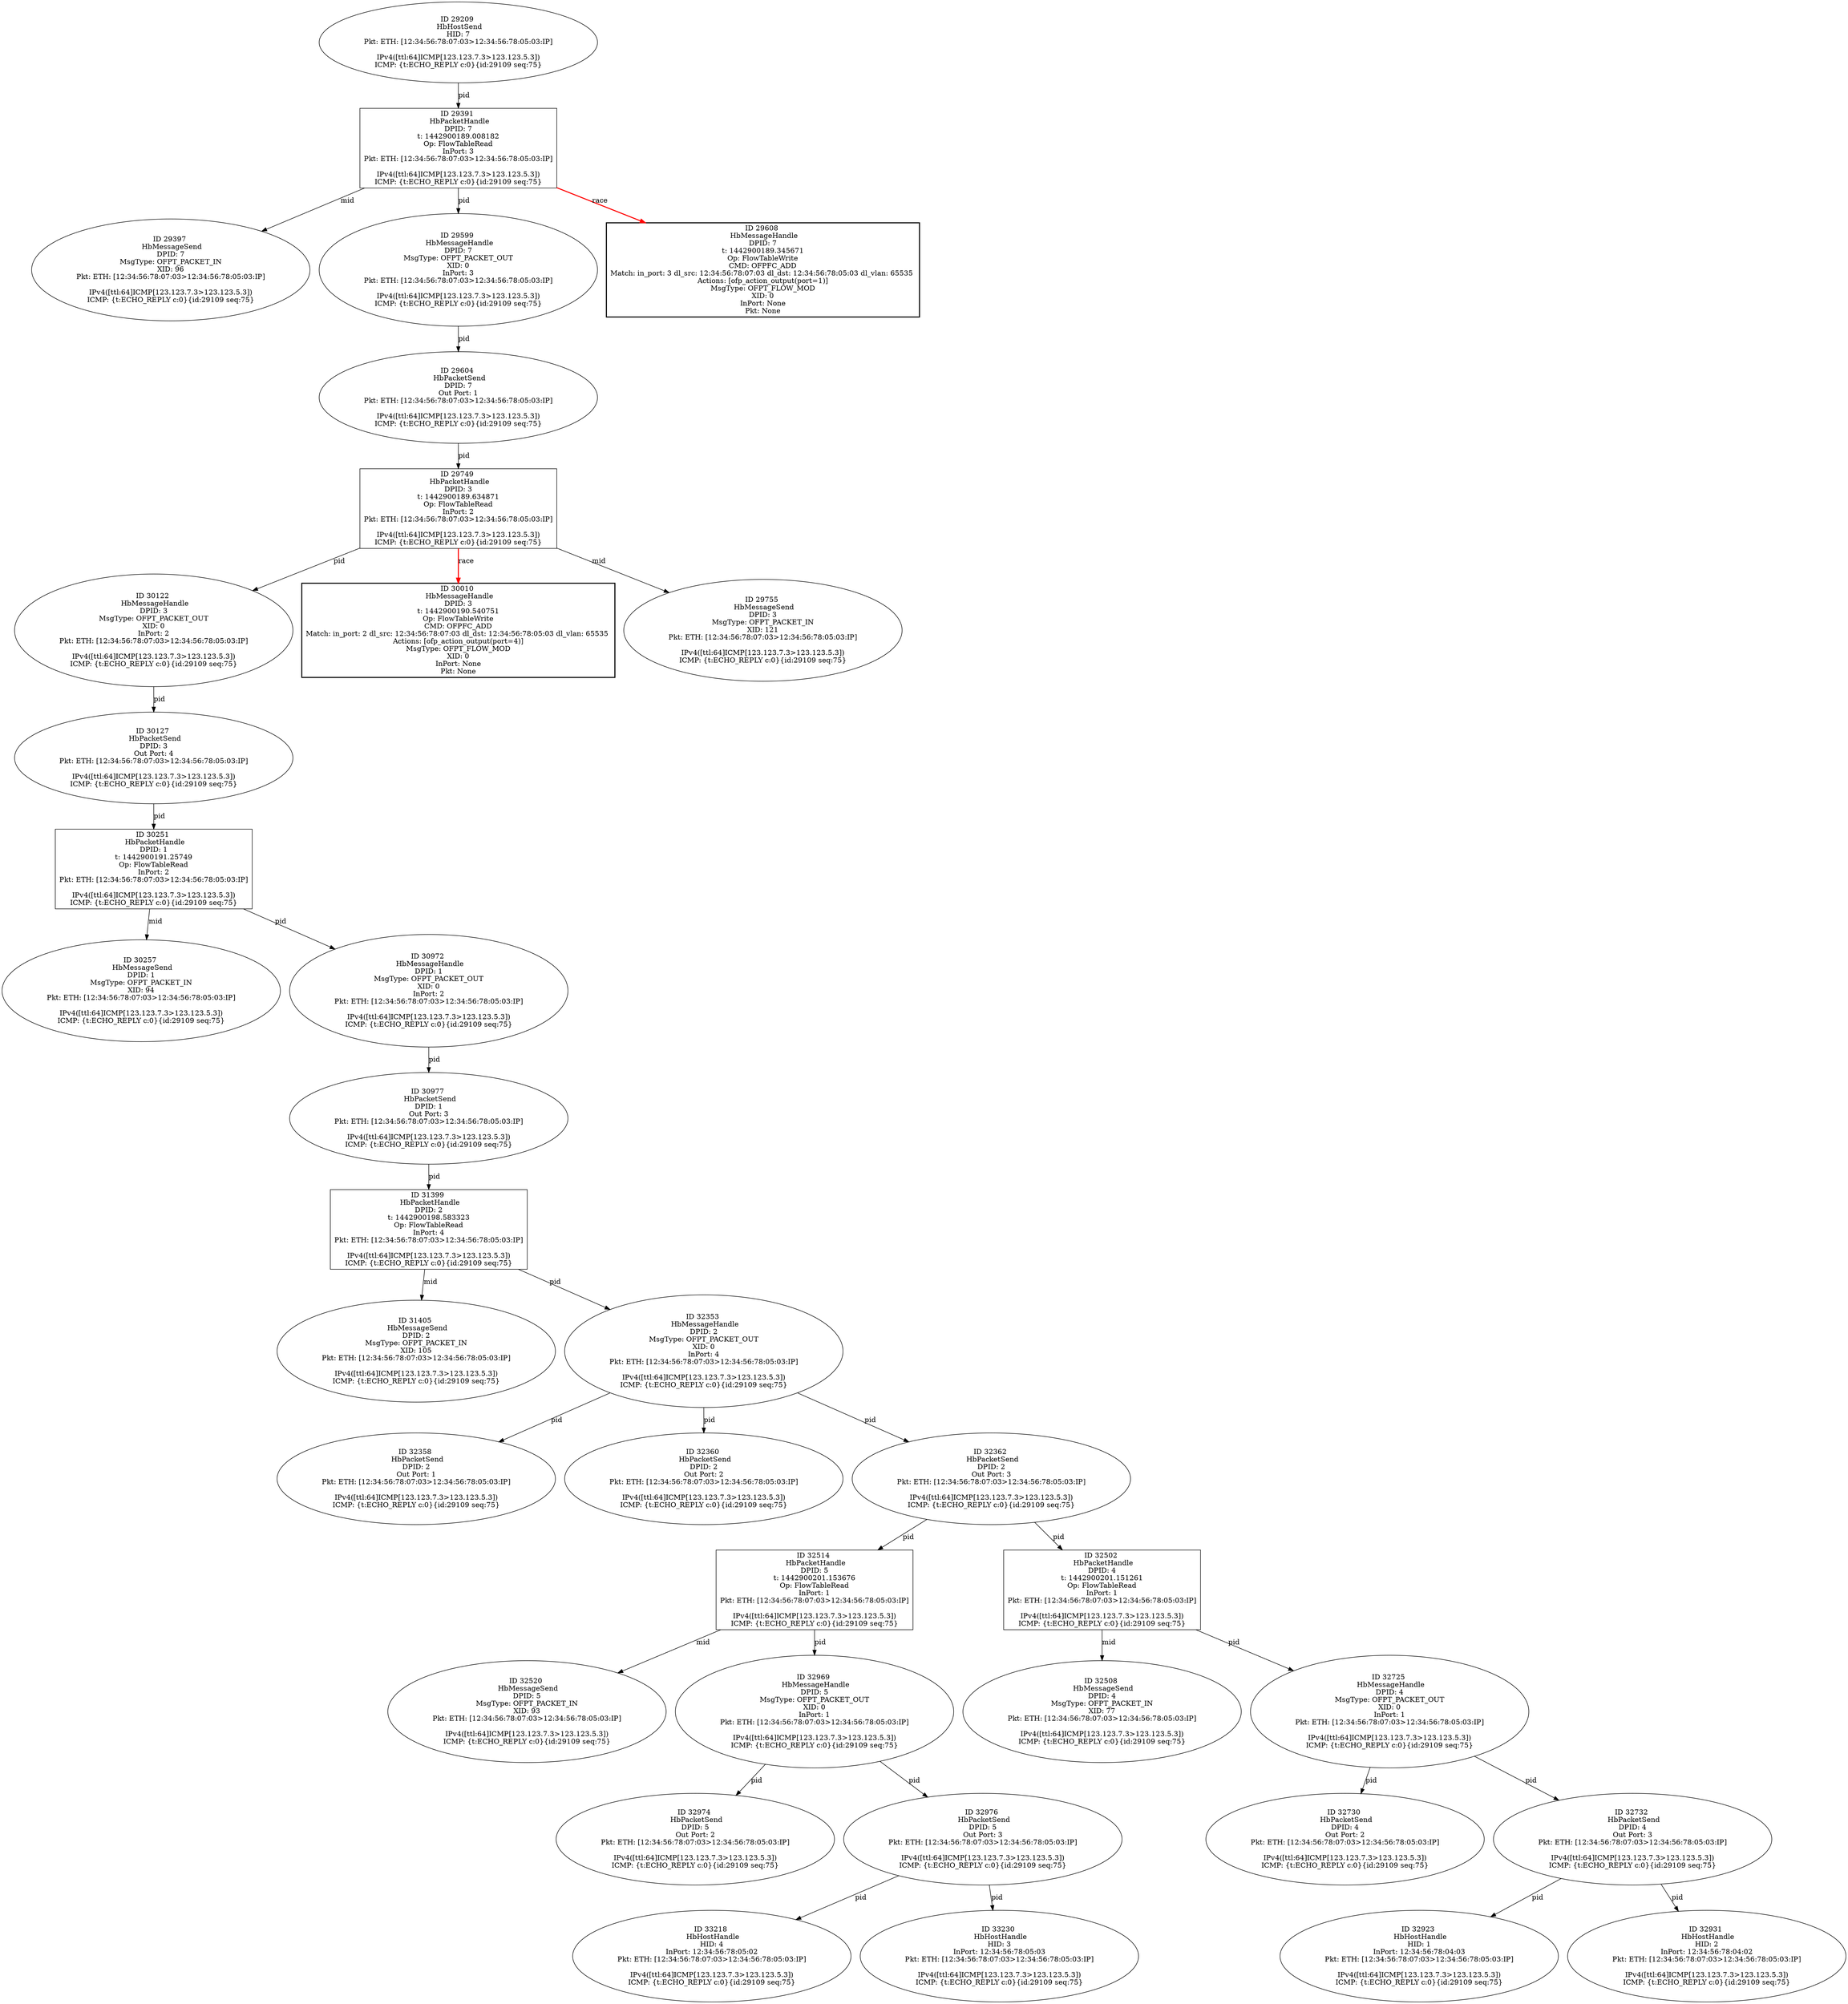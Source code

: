 strict digraph G {
30977 [shape=oval, event=<hb_events.HbPacketSend object at 0x10e79b8d0>, label="ID 30977 
 HbPacketSend
DPID: 1
Out Port: 3
Pkt: ETH: [12:34:56:78:07:03>12:34:56:78:05:03:IP]

IPv4([ttl:64]ICMP[123.123.7.3>123.123.5.3])
ICMP: {t:ECHO_REPLY c:0}{id:29109 seq:75}"];
32514 [shape=box, event=<hb_events.HbPacketHandle object at 0x10eb4ad90>, label="ID 32514 
 HbPacketHandle
DPID: 5
t: 1442900201.153676
Op: FlowTableRead
InPort: 1
Pkt: ETH: [12:34:56:78:07:03>12:34:56:78:05:03:IP]

IPv4([ttl:64]ICMP[123.123.7.3>123.123.5.3])
ICMP: {t:ECHO_REPLY c:0}{id:29109 seq:75}"];
32520 [shape=oval, event=<hb_events.HbMessageSend object at 0x10eb54510>, label="ID 32520 
 HbMessageSend
DPID: 5
MsgType: OFPT_PACKET_IN
XID: 93
Pkt: ETH: [12:34:56:78:07:03>12:34:56:78:05:03:IP]

IPv4([ttl:64]ICMP[123.123.7.3>123.123.5.3])
ICMP: {t:ECHO_REPLY c:0}{id:29109 seq:75}"];
29397 [shape=oval, event=<hb_events.HbMessageSend object at 0x10dfdd890>, label="ID 29397 
 HbMessageSend
DPID: 7
MsgType: OFPT_PACKET_IN
XID: 96
Pkt: ETH: [12:34:56:78:07:03>12:34:56:78:05:03:IP]

IPv4([ttl:64]ICMP[123.123.7.3>123.123.5.3])
ICMP: {t:ECHO_REPLY c:0}{id:29109 seq:75}"];
29209 [shape=oval, event=<hb_events.HbHostSend object at 0x10df2a450>, label="ID 29209 
 HbHostSend
HID: 7
Pkt: ETH: [12:34:56:78:07:03>12:34:56:78:05:03:IP]

IPv4([ttl:64]ICMP[123.123.7.3>123.123.5.3])
ICMP: {t:ECHO_REPLY c:0}{id:29109 seq:75}"];
32923 [shape=oval, event=<hb_events.HbHostHandle object at 0x10ebdfc50>, label="ID 32923 
 HbHostHandle
HID: 1
InPort: 12:34:56:78:04:03
Pkt: ETH: [12:34:56:78:07:03>12:34:56:78:05:03:IP]

IPv4([ttl:64]ICMP[123.123.7.3>123.123.5.3])
ICMP: {t:ECHO_REPLY c:0}{id:29109 seq:75}"];
29599 [shape=oval, event=<hb_events.HbMessageHandle object at 0x10e096510>, label="ID 29599 
 HbMessageHandle
DPID: 7
MsgType: OFPT_PACKET_OUT
XID: 0
InPort: 3
Pkt: ETH: [12:34:56:78:07:03>12:34:56:78:05:03:IP]

IPv4([ttl:64]ICMP[123.123.7.3>123.123.5.3])
ICMP: {t:ECHO_REPLY c:0}{id:29109 seq:75}"];
32931 [shape=oval, event=<hb_events.HbHostHandle object at 0x10ebe4350>, label="ID 32931 
 HbHostHandle
HID: 2
InPort: 12:34:56:78:04:02
Pkt: ETH: [12:34:56:78:07:03>12:34:56:78:05:03:IP]

IPv4([ttl:64]ICMP[123.123.7.3>123.123.5.3])
ICMP: {t:ECHO_REPLY c:0}{id:29109 seq:75}"];
29604 [shape=oval, event=<hb_events.HbPacketSend object at 0x10e094e90>, label="ID 29604 
 HbPacketSend
DPID: 7
Out Port: 1
Pkt: ETH: [12:34:56:78:07:03>12:34:56:78:05:03:IP]

IPv4([ttl:64]ICMP[123.123.7.3>123.123.5.3])
ICMP: {t:ECHO_REPLY c:0}{id:29109 seq:75}"];
31399 [shape=box, event=<hb_events.HbPacketHandle object at 0x10e912bd0>, label="ID 31399 
 HbPacketHandle
DPID: 2
t: 1442900198.583323
Op: FlowTableRead
InPort: 4
Pkt: ETH: [12:34:56:78:07:03>12:34:56:78:05:03:IP]

IPv4([ttl:64]ICMP[123.123.7.3>123.123.5.3])
ICMP: {t:ECHO_REPLY c:0}{id:29109 seq:75}"];
29608 [shape=box, style=bold, event=<hb_events.HbMessageHandle object at 0x10e07f2d0>, label="ID 29608 
 HbMessageHandle
DPID: 7
t: 1442900189.345671
Op: FlowTableWrite
CMD: OFPFC_ADD
Match: in_port: 3 dl_src: 12:34:56:78:07:03 dl_dst: 12:34:56:78:05:03 dl_vlan: 65535 
Actions: [ofp_action_output(port=1)]
MsgType: OFPT_FLOW_MOD
XID: 0
InPort: None
Pkt: None"];
30122 [shape=oval, event=<hb_events.HbMessageHandle object at 0x10e31a750>, label="ID 30122 
 HbMessageHandle
DPID: 3
MsgType: OFPT_PACKET_OUT
XID: 0
InPort: 2
Pkt: ETH: [12:34:56:78:07:03>12:34:56:78:05:03:IP]

IPv4([ttl:64]ICMP[123.123.7.3>123.123.5.3])
ICMP: {t:ECHO_REPLY c:0}{id:29109 seq:75}"];
30251 [shape=box, event=<hb_events.HbPacketHandle object at 0x10e3a6f10>, label="ID 30251 
 HbPacketHandle
DPID: 1
t: 1442900191.25749
Op: FlowTableRead
InPort: 2
Pkt: ETH: [12:34:56:78:07:03>12:34:56:78:05:03:IP]

IPv4([ttl:64]ICMP[123.123.7.3>123.123.5.3])
ICMP: {t:ECHO_REPLY c:0}{id:29109 seq:75}"];
31405 [shape=oval, event=<hb_events.HbMessageSend object at 0x10e9193d0>, label="ID 31405 
 HbMessageSend
DPID: 2
MsgType: OFPT_PACKET_IN
XID: 105
Pkt: ETH: [12:34:56:78:07:03>12:34:56:78:05:03:IP]

IPv4([ttl:64]ICMP[123.123.7.3>123.123.5.3])
ICMP: {t:ECHO_REPLY c:0}{id:29109 seq:75}"];
30127 [shape=oval, event=<hb_events.HbPacketSend object at 0x10e31acd0>, label="ID 30127 
 HbPacketSend
DPID: 3
Out Port: 4
Pkt: ETH: [12:34:56:78:07:03>12:34:56:78:05:03:IP]

IPv4([ttl:64]ICMP[123.123.7.3>123.123.5.3])
ICMP: {t:ECHO_REPLY c:0}{id:29109 seq:75}"];
30257 [shape=oval, event=<hb_events.HbMessageSend object at 0x10e3f1b90>, label="ID 30257 
 HbMessageSend
DPID: 1
MsgType: OFPT_PACKET_IN
XID: 94
Pkt: ETH: [12:34:56:78:07:03>12:34:56:78:05:03:IP]

IPv4([ttl:64]ICMP[123.123.7.3>123.123.5.3])
ICMP: {t:ECHO_REPLY c:0}{id:29109 seq:75}"];
29749 [shape=box, event=<hb_events.HbPacketHandle object at 0x10e143910>, label="ID 29749 
 HbPacketHandle
DPID: 3
t: 1442900189.634871
Op: FlowTableRead
InPort: 2
Pkt: ETH: [12:34:56:78:07:03>12:34:56:78:05:03:IP]

IPv4([ttl:64]ICMP[123.123.7.3>123.123.5.3])
ICMP: {t:ECHO_REPLY c:0}{id:29109 seq:75}"];
30010 [shape=box, style=bold, event=<hb_events.HbMessageHandle object at 0x10e271050>, label="ID 30010 
 HbMessageHandle
DPID: 3
t: 1442900190.540751
Op: FlowTableWrite
CMD: OFPFC_ADD
Match: in_port: 2 dl_src: 12:34:56:78:07:03 dl_dst: 12:34:56:78:05:03 dl_vlan: 65535 
Actions: [ofp_action_output(port=4)]
MsgType: OFPT_FLOW_MOD
XID: 0
InPort: None
Pkt: None"];
29755 [shape=oval, event=<hb_events.HbMessageSend object at 0x10e150790>, label="ID 29755 
 HbMessageSend
DPID: 3
MsgType: OFPT_PACKET_IN
XID: 121
Pkt: ETH: [12:34:56:78:07:03>12:34:56:78:05:03:IP]

IPv4([ttl:64]ICMP[123.123.7.3>123.123.5.3])
ICMP: {t:ECHO_REPLY c:0}{id:29109 seq:75}"];
33218 [shape=oval, event=<hb_events.HbHostHandle object at 0x10ec58190>, label="ID 33218 
 HbHostHandle
HID: 4
InPort: 12:34:56:78:05:02
Pkt: ETH: [12:34:56:78:07:03>12:34:56:78:05:03:IP]

IPv4([ttl:64]ICMP[123.123.7.3>123.123.5.3])
ICMP: {t:ECHO_REPLY c:0}{id:29109 seq:75}"];
32969 [shape=oval, event=<hb_events.HbMessageHandle object at 0x10ebf9190>, label="ID 32969 
 HbMessageHandle
DPID: 5
MsgType: OFPT_PACKET_OUT
XID: 0
InPort: 1
Pkt: ETH: [12:34:56:78:07:03>12:34:56:78:05:03:IP]

IPv4([ttl:64]ICMP[123.123.7.3>123.123.5.3])
ICMP: {t:ECHO_REPLY c:0}{id:29109 seq:75}"];
32974 [shape=oval, event=<hb_events.HbPacketSend object at 0x10ebf9690>, label="ID 32974 
 HbPacketSend
DPID: 5
Out Port: 2
Pkt: ETH: [12:34:56:78:07:03>12:34:56:78:05:03:IP]

IPv4([ttl:64]ICMP[123.123.7.3>123.123.5.3])
ICMP: {t:ECHO_REPLY c:0}{id:29109 seq:75}"];
29391 [shape=box, event=<hb_events.HbPacketHandle object at 0x10dfdd090>, label="ID 29391 
 HbPacketHandle
DPID: 7
t: 1442900189.008182
Op: FlowTableRead
InPort: 3
Pkt: ETH: [12:34:56:78:07:03>12:34:56:78:05:03:IP]

IPv4([ttl:64]ICMP[123.123.7.3>123.123.5.3])
ICMP: {t:ECHO_REPLY c:0}{id:29109 seq:75}"];
32976 [shape=oval, event=<hb_events.HbPacketSend object at 0x10ebf98d0>, label="ID 32976 
 HbPacketSend
DPID: 5
Out Port: 3
Pkt: ETH: [12:34:56:78:07:03>12:34:56:78:05:03:IP]

IPv4([ttl:64]ICMP[123.123.7.3>123.123.5.3])
ICMP: {t:ECHO_REPLY c:0}{id:29109 seq:75}"];
33230 [shape=oval, event=<hb_events.HbHostHandle object at 0x10ec58b50>, label="ID 33230 
 HbHostHandle
HID: 3
InPort: 12:34:56:78:05:03
Pkt: ETH: [12:34:56:78:07:03>12:34:56:78:05:03:IP]

IPv4([ttl:64]ICMP[123.123.7.3>123.123.5.3])
ICMP: {t:ECHO_REPLY c:0}{id:29109 seq:75}"];
32730 [shape=oval, event=<hb_events.HbPacketSend object at 0x10eb992d0>, label="ID 32730 
 HbPacketSend
DPID: 4
Out Port: 2
Pkt: ETH: [12:34:56:78:07:03>12:34:56:78:05:03:IP]

IPv4([ttl:64]ICMP[123.123.7.3>123.123.5.3])
ICMP: {t:ECHO_REPLY c:0}{id:29109 seq:75}"];
32732 [shape=oval, event=<hb_events.HbPacketSend object at 0x10eb99510>, label="ID 32732 
 HbPacketSend
DPID: 4
Out Port: 3
Pkt: ETH: [12:34:56:78:07:03>12:34:56:78:05:03:IP]

IPv4([ttl:64]ICMP[123.123.7.3>123.123.5.3])
ICMP: {t:ECHO_REPLY c:0}{id:29109 seq:75}"];
32353 [shape=oval, event=<hb_events.HbMessageHandle object at 0x10eb1a350>, label="ID 32353 
 HbMessageHandle
DPID: 2
MsgType: OFPT_PACKET_OUT
XID: 0
InPort: 4
Pkt: ETH: [12:34:56:78:07:03>12:34:56:78:05:03:IP]

IPv4([ttl:64]ICMP[123.123.7.3>123.123.5.3])
ICMP: {t:ECHO_REPLY c:0}{id:29109 seq:75}"];
32358 [shape=oval, event=<hb_events.HbPacketSend object at 0x10eb20150>, label="ID 32358 
 HbPacketSend
DPID: 2
Out Port: 1
Pkt: ETH: [12:34:56:78:07:03>12:34:56:78:05:03:IP]

IPv4([ttl:64]ICMP[123.123.7.3>123.123.5.3])
ICMP: {t:ECHO_REPLY c:0}{id:29109 seq:75}"];
32360 [shape=oval, event=<hb_events.HbPacketSend object at 0x10eb20b90>, label="ID 32360 
 HbPacketSend
DPID: 2
Out Port: 2
Pkt: ETH: [12:34:56:78:07:03>12:34:56:78:05:03:IP]

IPv4([ttl:64]ICMP[123.123.7.3>123.123.5.3])
ICMP: {t:ECHO_REPLY c:0}{id:29109 seq:75}"];
32508 [shape=oval, event=<hb_events.HbMessageSend object at 0x10eb4ab10>, label="ID 32508 
 HbMessageSend
DPID: 4
MsgType: OFPT_PACKET_IN
XID: 77
Pkt: ETH: [12:34:56:78:07:03>12:34:56:78:05:03:IP]

IPv4([ttl:64]ICMP[123.123.7.3>123.123.5.3])
ICMP: {t:ECHO_REPLY c:0}{id:29109 seq:75}"];
32362 [shape=oval, event=<hb_events.HbPacketSend object at 0x10eb20dd0>, label="ID 32362 
 HbPacketSend
DPID: 2
Out Port: 3
Pkt: ETH: [12:34:56:78:07:03>12:34:56:78:05:03:IP]

IPv4([ttl:64]ICMP[123.123.7.3>123.123.5.3])
ICMP: {t:ECHO_REPLY c:0}{id:29109 seq:75}"];
32502 [shape=box, event=<hb_events.HbPacketHandle object at 0x10eb4a3d0>, label="ID 32502 
 HbPacketHandle
DPID: 4
t: 1442900201.151261
Op: FlowTableRead
InPort: 1
Pkt: ETH: [12:34:56:78:07:03>12:34:56:78:05:03:IP]

IPv4([ttl:64]ICMP[123.123.7.3>123.123.5.3])
ICMP: {t:ECHO_REPLY c:0}{id:29109 seq:75}"];
30972 [shape=oval, event=<hb_events.HbMessageHandle object at 0x10e79b210>, label="ID 30972 
 HbMessageHandle
DPID: 1
MsgType: OFPT_PACKET_OUT
XID: 0
InPort: 2
Pkt: ETH: [12:34:56:78:07:03>12:34:56:78:05:03:IP]

IPv4([ttl:64]ICMP[123.123.7.3>123.123.5.3])
ICMP: {t:ECHO_REPLY c:0}{id:29109 seq:75}"];
32725 [shape=oval, event=<hb_events.HbMessageHandle object at 0x10eb93d90>, label="ID 32725 
 HbMessageHandle
DPID: 4
MsgType: OFPT_PACKET_OUT
XID: 0
InPort: 1
Pkt: ETH: [12:34:56:78:07:03>12:34:56:78:05:03:IP]

IPv4([ttl:64]ICMP[123.123.7.3>123.123.5.3])
ICMP: {t:ECHO_REPLY c:0}{id:29109 seq:75}"];
30977 -> 31399  [rel=pid, label=pid];
32514 -> 32520  [rel=mid, label=mid];
32514 -> 32969  [rel=pid, label=pid];
29209 -> 29391  [rel=pid, label=pid];
29599 -> 29604  [rel=pid, label=pid];
29604 -> 29749  [rel=pid, label=pid];
31399 -> 32353  [rel=pid, label=pid];
31399 -> 31405  [rel=mid, label=mid];
30122 -> 30127  [rel=pid, label=pid];
30251 -> 30257  [rel=mid, label=mid];
30251 -> 30972  [rel=pid, label=pid];
30127 -> 30251  [rel=pid, label=pid];
29749 -> 30122  [rel=pid, label=pid];
29749 -> 29755  [rel=mid, label=mid];
29749 -> 30010  [harmful=True, color=red, style=bold, rel=race, label=race];
32969 -> 32976  [rel=pid, label=pid];
32969 -> 32974  [rel=pid, label=pid];
29391 -> 29608  [harmful=True, color=red, style=bold, rel=race, label=race];
29391 -> 29397  [rel=mid, label=mid];
29391 -> 29599  [rel=pid, label=pid];
32976 -> 33218  [rel=pid, label=pid];
32976 -> 33230  [rel=pid, label=pid];
32732 -> 32923  [rel=pid, label=pid];
32732 -> 32931  [rel=pid, label=pid];
32353 -> 32360  [rel=pid, label=pid];
32353 -> 32362  [rel=pid, label=pid];
32353 -> 32358  [rel=pid, label=pid];
30972 -> 30977  [rel=pid, label=pid];
32362 -> 32514  [rel=pid, label=pid];
32362 -> 32502  [rel=pid, label=pid];
32502 -> 32508  [rel=mid, label=mid];
32502 -> 32725  [rel=pid, label=pid];
32725 -> 32730  [rel=pid, label=pid];
32725 -> 32732  [rel=pid, label=pid];
}
